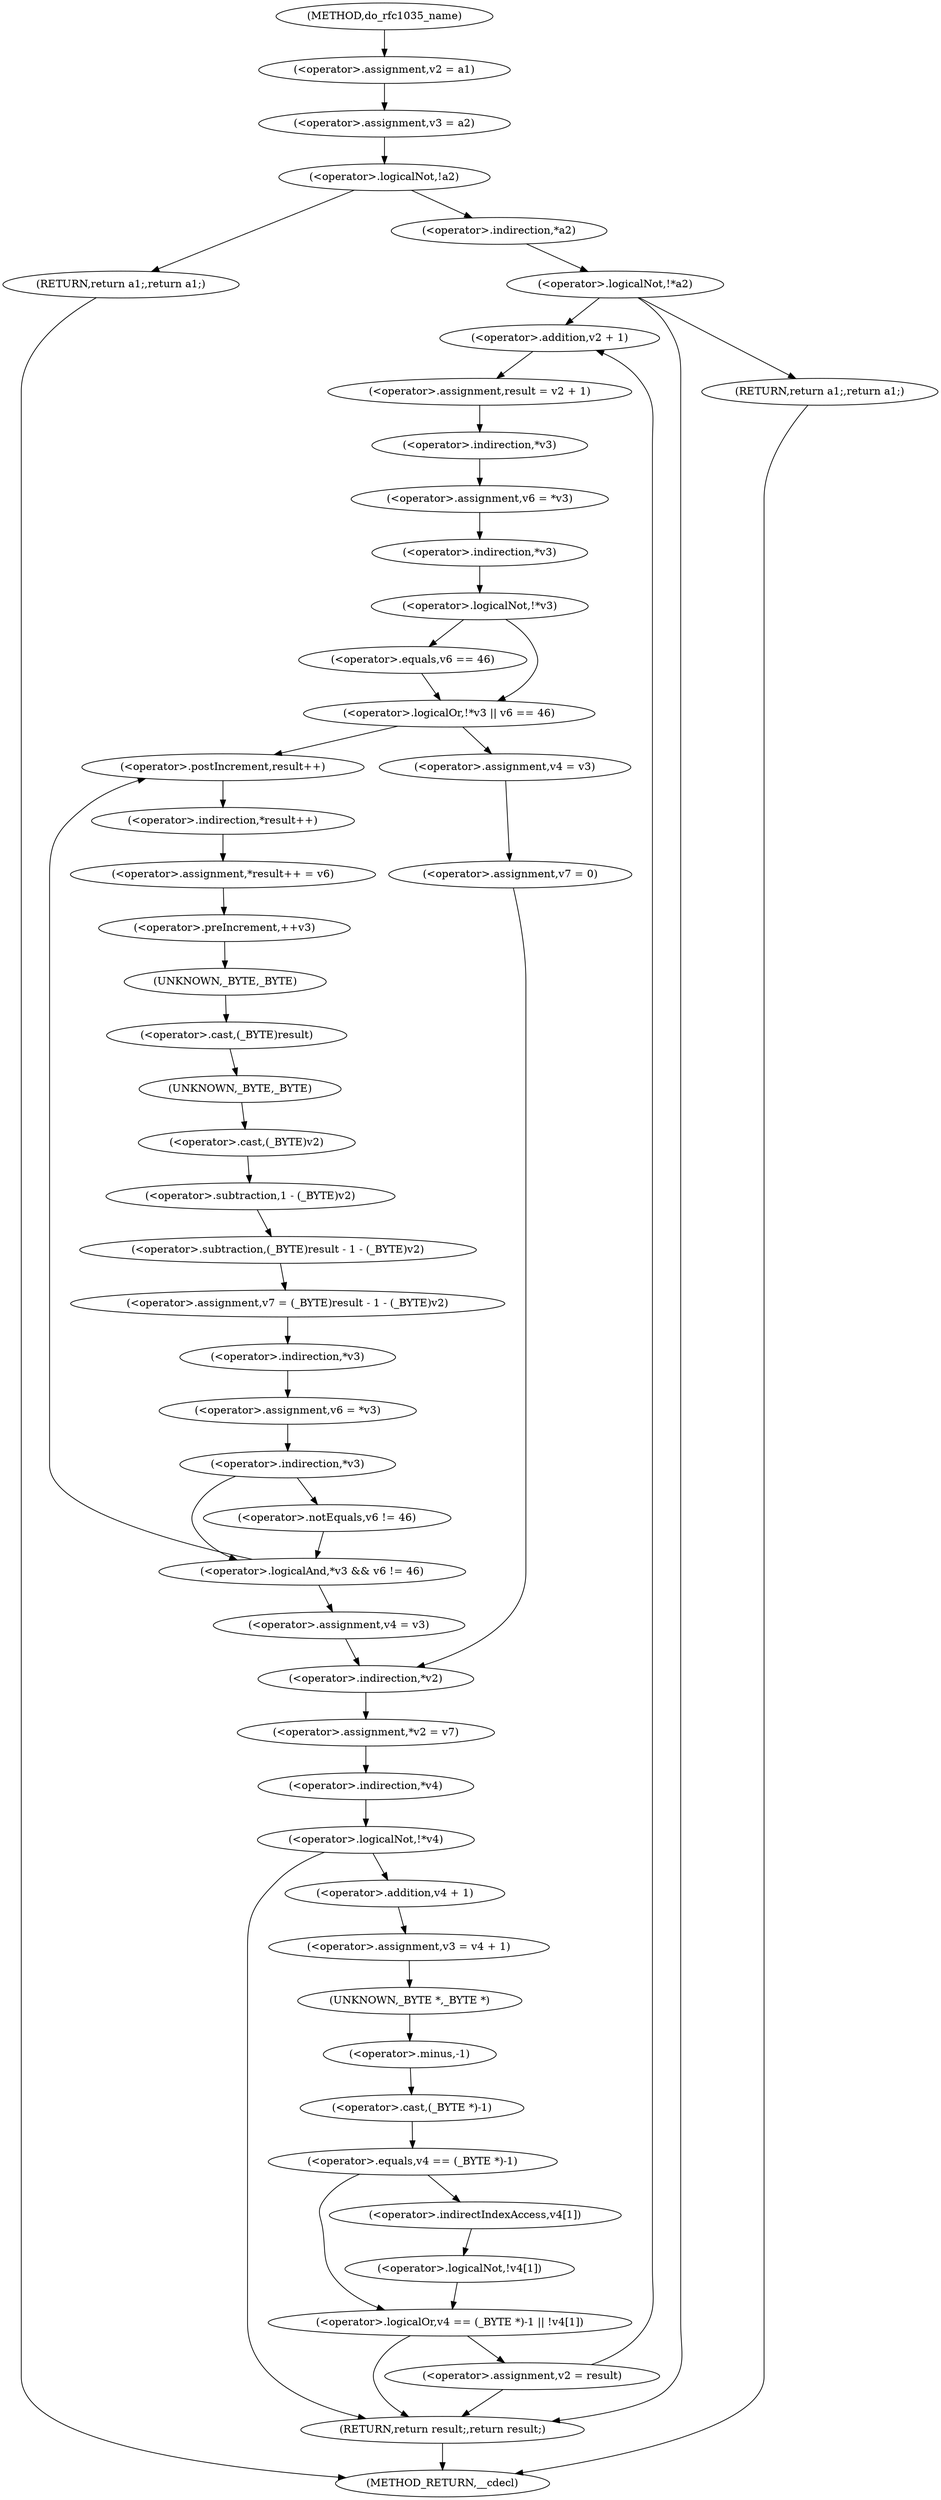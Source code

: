 digraph do_rfc1035_name {  
"1000117" [label = "(<operator>.assignment,v2 = a1)" ]
"1000120" [label = "(<operator>.assignment,v3 = a2)" ]
"1000124" [label = "(<operator>.logicalNot,!a2)" ]
"1000126" [label = "(RETURN,return a1;,return a1;)" ]
"1000129" [label = "(<operator>.logicalNot,!*a2)" ]
"1000130" [label = "(<operator>.indirection,*a2)" ]
"1000132" [label = "(RETURN,return a1;,return a1;)" ]
"1000137" [label = "(<operator>.assignment,result = v2 + 1)" ]
"1000139" [label = "(<operator>.addition,v2 + 1)" ]
"1000142" [label = "(<operator>.assignment,v6 = *v3)" ]
"1000144" [label = "(<operator>.indirection,*v3)" ]
"1000147" [label = "(<operator>.logicalOr,!*v3 || v6 == 46)" ]
"1000148" [label = "(<operator>.logicalNot,!*v3)" ]
"1000149" [label = "(<operator>.indirection,*v3)" ]
"1000151" [label = "(<operator>.equals,v6 == 46)" ]
"1000155" [label = "(<operator>.assignment,v4 = v3)" ]
"1000158" [label = "(<operator>.assignment,v7 = 0)" ]
"1000165" [label = "(<operator>.assignment,*result++ = v6)" ]
"1000166" [label = "(<operator>.indirection,*result++)" ]
"1000167" [label = "(<operator>.postIncrement,result++)" ]
"1000170" [label = "(<operator>.preIncrement,++v3)" ]
"1000172" [label = "(<operator>.assignment,v7 = (_BYTE)result - 1 - (_BYTE)v2)" ]
"1000174" [label = "(<operator>.subtraction,(_BYTE)result - 1 - (_BYTE)v2)" ]
"1000175" [label = "(<operator>.cast,(_BYTE)result)" ]
"1000176" [label = "(UNKNOWN,_BYTE,_BYTE)" ]
"1000178" [label = "(<operator>.subtraction,1 - (_BYTE)v2)" ]
"1000180" [label = "(<operator>.cast,(_BYTE)v2)" ]
"1000181" [label = "(UNKNOWN,_BYTE,_BYTE)" ]
"1000183" [label = "(<operator>.assignment,v6 = *v3)" ]
"1000185" [label = "(<operator>.indirection,*v3)" ]
"1000187" [label = "(<operator>.logicalAnd,*v3 && v6 != 46)" ]
"1000188" [label = "(<operator>.indirection,*v3)" ]
"1000190" [label = "(<operator>.notEquals,v6 != 46)" ]
"1000193" [label = "(<operator>.assignment,v4 = v3)" ]
"1000196" [label = "(<operator>.assignment,*v2 = v7)" ]
"1000197" [label = "(<operator>.indirection,*v2)" ]
"1000201" [label = "(<operator>.logicalNot,!*v4)" ]
"1000202" [label = "(<operator>.indirection,*v4)" ]
"1000205" [label = "(<operator>.assignment,v3 = v4 + 1)" ]
"1000207" [label = "(<operator>.addition,v4 + 1)" ]
"1000211" [label = "(<operator>.logicalOr,v4 == (_BYTE *)-1 || !v4[1])" ]
"1000212" [label = "(<operator>.equals,v4 == (_BYTE *)-1)" ]
"1000214" [label = "(<operator>.cast,(_BYTE *)-1)" ]
"1000215" [label = "(UNKNOWN,_BYTE *,_BYTE *)" ]
"1000216" [label = "(<operator>.minus,-1)" ]
"1000218" [label = "(<operator>.logicalNot,!v4[1])" ]
"1000219" [label = "(<operator>.indirectIndexAccess,v4[1])" ]
"1000223" [label = "(<operator>.assignment,v2 = result)" ]
"1000226" [label = "(RETURN,return result;,return result;)" ]
"1000107" [label = "(METHOD,do_rfc1035_name)" ]
"1000228" [label = "(METHOD_RETURN,__cdecl)" ]
  "1000117" -> "1000120" 
  "1000120" -> "1000124" 
  "1000124" -> "1000126" 
  "1000124" -> "1000130" 
  "1000126" -> "1000228" 
  "1000129" -> "1000132" 
  "1000129" -> "1000139" 
  "1000129" -> "1000226" 
  "1000130" -> "1000129" 
  "1000132" -> "1000228" 
  "1000137" -> "1000144" 
  "1000139" -> "1000137" 
  "1000142" -> "1000149" 
  "1000144" -> "1000142" 
  "1000147" -> "1000155" 
  "1000147" -> "1000167" 
  "1000148" -> "1000147" 
  "1000148" -> "1000151" 
  "1000149" -> "1000148" 
  "1000151" -> "1000147" 
  "1000155" -> "1000158" 
  "1000158" -> "1000197" 
  "1000165" -> "1000170" 
  "1000166" -> "1000165" 
  "1000167" -> "1000166" 
  "1000170" -> "1000176" 
  "1000172" -> "1000185" 
  "1000174" -> "1000172" 
  "1000175" -> "1000181" 
  "1000176" -> "1000175" 
  "1000178" -> "1000174" 
  "1000180" -> "1000178" 
  "1000181" -> "1000180" 
  "1000183" -> "1000188" 
  "1000185" -> "1000183" 
  "1000187" -> "1000167" 
  "1000187" -> "1000193" 
  "1000188" -> "1000187" 
  "1000188" -> "1000190" 
  "1000190" -> "1000187" 
  "1000193" -> "1000197" 
  "1000196" -> "1000202" 
  "1000197" -> "1000196" 
  "1000201" -> "1000226" 
  "1000201" -> "1000207" 
  "1000202" -> "1000201" 
  "1000205" -> "1000215" 
  "1000207" -> "1000205" 
  "1000211" -> "1000226" 
  "1000211" -> "1000223" 
  "1000212" -> "1000211" 
  "1000212" -> "1000219" 
  "1000214" -> "1000212" 
  "1000215" -> "1000216" 
  "1000216" -> "1000214" 
  "1000218" -> "1000211" 
  "1000219" -> "1000218" 
  "1000223" -> "1000139" 
  "1000223" -> "1000226" 
  "1000226" -> "1000228" 
  "1000107" -> "1000117" 
}
